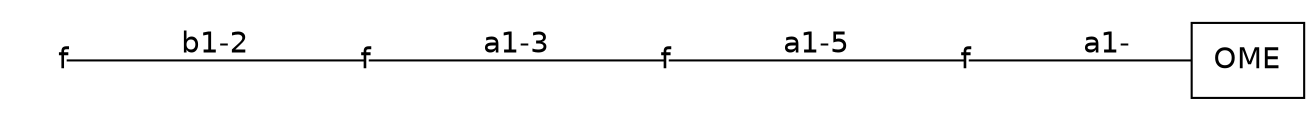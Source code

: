 graph G {graph [splines=false dpi=72 outputorder="edgesfirst"];
node [shape="none" fontname=DejaVuSans labelfontsize=12 label="none" size=50 fixedsize="true" scale="true"];
edge [labelfontsize=12 fontname=DejaVuSans labeldistance=1.2 labelangle=320.0];
rankdir=LR nodesep="0.05" ranksep="0.8";
0 [shape=box label="OME"]
1 [label="f" height="0.7" image="includes/MolecularMetadata/Sugars/SNFG_Symbol_Images/DAra.svg"];
2 [label="f" height="0.7" image="includes/MolecularMetadata/Sugars/SNFG_Symbol_Images/DAra.svg"];
3 [label="f" height="0.7" image="includes/MolecularMetadata/Sugars/SNFG_Symbol_Images/DAra.svg"];
4 [label="f" height="0.7" image="includes/MolecularMetadata/Sugars/SNFG_Symbol_Images/DAra.svg"];
1--0 [label="a1-" headclip=true tailclip=false];
2--1 [label="a1-5" headclip=false tailclip=false];
3--2 [label="a1-3" headclip=false tailclip=false];
4--3 [label="b1-2" headclip=false tailclip=false];
}
